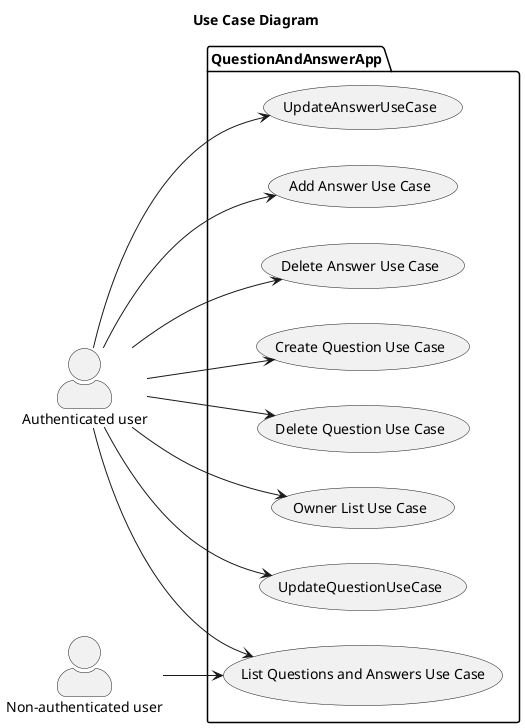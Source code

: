 @startuml
/'
Elaborado por: Juan Camilo Cardona Calderón
Curso: Buenas prácticas para el desarrollo de software
'/
title "Use Case Diagram"

skinparam actorStyle awesome

left to right direction

actor :Authenticated user: as authUser

actor :Non-authenticated user: as noAuthUser

package QuestionAndAnswerApp {
    usecase "Add Answer Use Case" as UC1
    usecase "Delete Answer Use Case" as UC2
    usecase "Create Question Use Case" as UC3
    usecase "Delete Question Use Case" as UC4
    usecase "List Questions and Answers Use Case" as UC5
    usecase "Owner List Use Case" as UC6
    usecase "UpdateQuestionUseCase" as UC7
    usecase "UpdateAnswerUseCase" as UC8
}

authUser --> UC1
authUser --> UC2
authUser --> UC3
authUser --> UC4
authUser --> UC5
authUser --> UC6
authUser --> UC7
authUser --> UC8

noAuthUser --> UC5

@enduml
